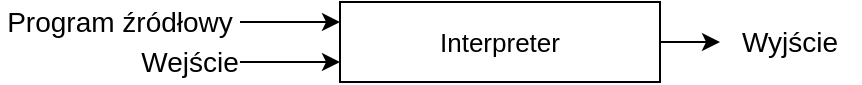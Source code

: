 <mxfile version="13.6.10" type="device"><diagram id="95cOD5FQ9mFzOGYNR8MX" name="Page-1"><mxGraphModel dx="677" dy="336" grid="1" gridSize="10" guides="1" tooltips="1" connect="1" arrows="1" fold="1" page="1" pageScale="1" pageWidth="827" pageHeight="1169" math="0" shadow="0"><root><mxCell id="0"/><mxCell id="1" parent="0"/><mxCell id="KfxHA-t2ZiQQArX94cQ8-5" style="edgeStyle=orthogonalEdgeStyle;rounded=0;orthogonalLoop=1;jettySize=auto;html=1;" edge="1" parent="1" source="KfxHA-t2ZiQQArX94cQ8-1" target="KfxHA-t2ZiQQArX94cQ8-4"><mxGeometry relative="1" as="geometry"/></mxCell><mxCell id="KfxHA-t2ZiQQArX94cQ8-1" value="&lt;font style=&quot;font-size: 13px&quot;&gt;Interpreter&lt;/font&gt;" style="rounded=0;whiteSpace=wrap;html=1;" vertex="1" parent="1"><mxGeometry x="360" y="250" width="160" height="40" as="geometry"/></mxCell><mxCell id="KfxHA-t2ZiQQArX94cQ8-3" style="edgeStyle=orthogonalEdgeStyle;rounded=0;orthogonalLoop=1;jettySize=auto;html=1;entryX=0;entryY=0.25;entryDx=0;entryDy=0;" edge="1" parent="1" source="KfxHA-t2ZiQQArX94cQ8-2" target="KfxHA-t2ZiQQArX94cQ8-1"><mxGeometry relative="1" as="geometry"/></mxCell><mxCell id="KfxHA-t2ZiQQArX94cQ8-2" value="Program źródłowy" style="text;html=1;strokeColor=none;fillColor=none;align=center;verticalAlign=middle;whiteSpace=wrap;rounded=0;fontSize=14;" vertex="1" parent="1"><mxGeometry x="190" y="250" width="120" height="20" as="geometry"/></mxCell><mxCell id="KfxHA-t2ZiQQArX94cQ8-4" value="Wyjście" style="text;html=1;strokeColor=none;fillColor=none;align=center;verticalAlign=middle;whiteSpace=wrap;rounded=0;fontSize=14;" vertex="1" parent="1"><mxGeometry x="550" y="260" width="70" height="20" as="geometry"/></mxCell><mxCell id="KfxHA-t2ZiQQArX94cQ8-7" style="edgeStyle=orthogonalEdgeStyle;rounded=0;orthogonalLoop=1;jettySize=auto;html=1;entryX=0;entryY=0.75;entryDx=0;entryDy=0;fontSize=14;" edge="1" parent="1" source="KfxHA-t2ZiQQArX94cQ8-6" target="KfxHA-t2ZiQQArX94cQ8-1"><mxGeometry relative="1" as="geometry"/></mxCell><mxCell id="KfxHA-t2ZiQQArX94cQ8-6" value="Wejście" style="text;html=1;strokeColor=none;fillColor=none;align=center;verticalAlign=middle;whiteSpace=wrap;rounded=0;fontSize=14;" vertex="1" parent="1"><mxGeometry x="260" y="270" width="50" height="20" as="geometry"/></mxCell></root></mxGraphModel></diagram></mxfile>